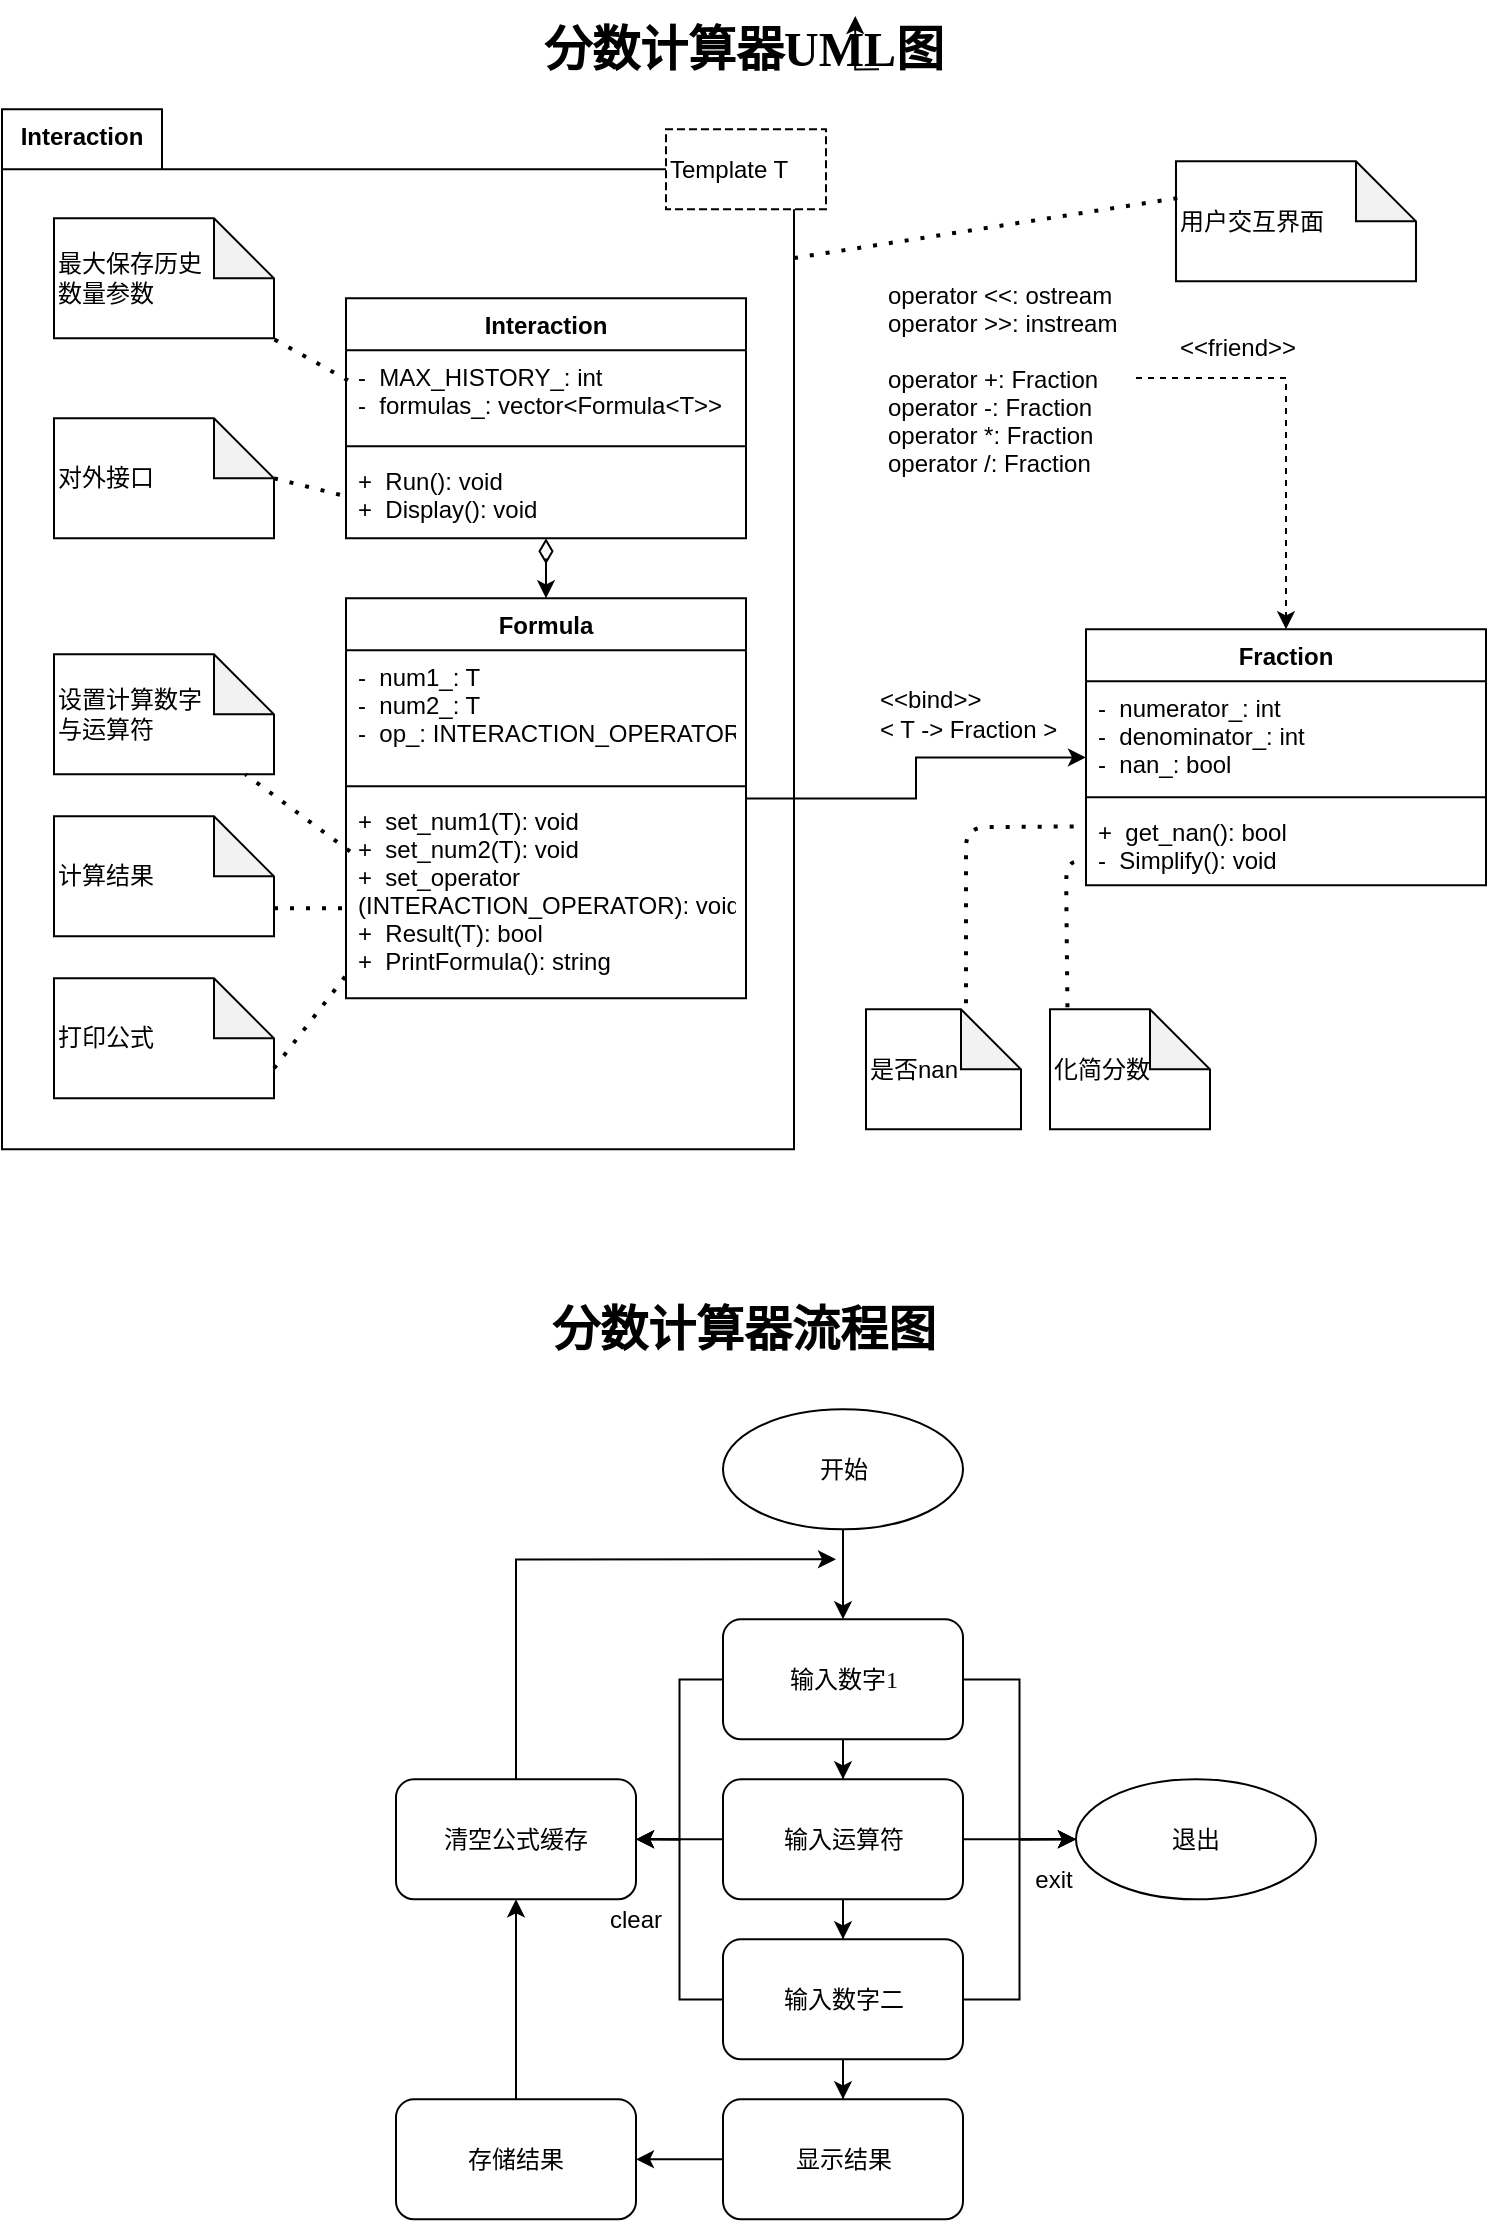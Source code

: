 <mxfile version="13.9.9" type="device"><diagram id="C5RBs43oDa-KdzZeNtuy" name="Page-1"><mxGraphModel dx="1086" dy="806" grid="1" gridSize="10" guides="1" tooltips="1" connect="1" arrows="1" fold="1" page="1" pageScale="1" pageWidth="827" pageHeight="1169" math="0" shadow="0"><root><mxCell id="WIyWlLk6GJQsqaUBKTNV-0"/><mxCell id="WIyWlLk6GJQsqaUBKTNV-1" parent="WIyWlLk6GJQsqaUBKTNV-0"/><mxCell id="JQp22MfI6hM6S1_zl1H_-13" value="" style="shape=folder;fontStyle=1;tabWidth=80;tabHeight=30;tabPosition=left;html=1;boundedLbl=1;" parent="WIyWlLk6GJQsqaUBKTNV-1" vertex="1"><mxGeometry x="43" y="80.66" width="396" height="520" as="geometry"/></mxCell><mxCell id="9mrQIpvxx9Eo5D9K7sPG-9" style="edgeStyle=orthogonalEdgeStyle;rounded=0;orthogonalLoop=1;jettySize=auto;html=1;startArrow=diamondThin;startFill=0;startSize=10;endSize=6;" parent="WIyWlLk6GJQsqaUBKTNV-1" source="9mrQIpvxx9Eo5D9K7sPG-0" target="9mrQIpvxx9Eo5D9K7sPG-4" edge="1"><mxGeometry relative="1" as="geometry"/></mxCell><mxCell id="9mrQIpvxx9Eo5D9K7sPG-0" value="Interaction" style="swimlane;fontStyle=1;align=center;verticalAlign=top;childLayout=stackLayout;horizontal=1;startSize=26;horizontalStack=0;resizeParent=1;resizeParentMax=0;resizeLast=0;collapsible=1;marginBottom=0;" parent="WIyWlLk6GJQsqaUBKTNV-1" vertex="1"><mxGeometry x="215" y="175.16" width="200" height="120" as="geometry"/></mxCell><mxCell id="9mrQIpvxx9Eo5D9K7sPG-1" value="-  MAX_HISTORY_: int&#10;-  formulas_: vector&lt;Formula&lt;T&gt;&gt;" style="text;strokeColor=none;fillColor=none;align=left;verticalAlign=top;spacingLeft=4;spacingRight=4;overflow=hidden;rotatable=0;points=[[0,0.5],[1,0.5]];portConstraint=eastwest;" parent="9mrQIpvxx9Eo5D9K7sPG-0" vertex="1"><mxGeometry y="26" width="200" height="44" as="geometry"/></mxCell><mxCell id="9mrQIpvxx9Eo5D9K7sPG-2" value="" style="line;strokeWidth=1;fillColor=none;align=left;verticalAlign=middle;spacingTop=-1;spacingLeft=3;spacingRight=3;rotatable=0;labelPosition=right;points=[];portConstraint=eastwest;" parent="9mrQIpvxx9Eo5D9K7sPG-0" vertex="1"><mxGeometry y="70" width="200" height="8" as="geometry"/></mxCell><mxCell id="9mrQIpvxx9Eo5D9K7sPG-3" value="+  Run(): void&#10;+  Display(): void" style="text;strokeColor=none;fillColor=none;align=left;verticalAlign=top;spacingLeft=4;spacingRight=4;overflow=hidden;rotatable=0;points=[[0,0.5],[1,0.5]];portConstraint=eastwest;" parent="9mrQIpvxx9Eo5D9K7sPG-0" vertex="1"><mxGeometry y="78" width="200" height="42" as="geometry"/></mxCell><mxCell id="9mrQIpvxx9Eo5D9K7sPG-4" value="Formula" style="swimlane;fontStyle=1;align=center;verticalAlign=top;childLayout=stackLayout;horizontal=1;startSize=26;horizontalStack=0;resizeParent=1;resizeParentMax=0;resizeLast=0;collapsible=1;marginBottom=0;" parent="WIyWlLk6GJQsqaUBKTNV-1" vertex="1"><mxGeometry x="215" y="325.16" width="200" height="200" as="geometry"/></mxCell><mxCell id="9mrQIpvxx9Eo5D9K7sPG-5" value="-  num1_: T&#10;-  num2_: T&#10;-  op_: INTERACTION_OPERATOR" style="text;strokeColor=none;fillColor=none;align=left;verticalAlign=top;spacingLeft=4;spacingRight=4;overflow=hidden;rotatable=0;points=[[0,0.5],[1,0.5]];portConstraint=eastwest;" parent="9mrQIpvxx9Eo5D9K7sPG-4" vertex="1"><mxGeometry y="26" width="200" height="64" as="geometry"/></mxCell><mxCell id="9mrQIpvxx9Eo5D9K7sPG-6" value="" style="line;strokeWidth=1;fillColor=none;align=left;verticalAlign=middle;spacingTop=-1;spacingLeft=3;spacingRight=3;rotatable=0;labelPosition=right;points=[];portConstraint=eastwest;" parent="9mrQIpvxx9Eo5D9K7sPG-4" vertex="1"><mxGeometry y="90" width="200" height="8" as="geometry"/></mxCell><mxCell id="9mrQIpvxx9Eo5D9K7sPG-7" value="+  set_num1(T): void&#10;+  set_num2(T): void&#10;+  set_operator&#10;(INTERACTION_OPERATOR): void&#10;+  Result(T): bool&#10;+  PrintFormula(): string" style="text;strokeColor=none;fillColor=none;align=left;verticalAlign=top;spacingLeft=4;spacingRight=4;overflow=hidden;rotatable=0;points=[[0,0.5],[1,0.5]];portConstraint=eastwest;" parent="9mrQIpvxx9Eo5D9K7sPG-4" vertex="1"><mxGeometry y="98" width="200" height="102" as="geometry"/></mxCell><mxCell id="9mrQIpvxx9Eo5D9K7sPG-10" value="Fraction" style="swimlane;fontStyle=1;align=center;verticalAlign=top;childLayout=stackLayout;horizontal=1;startSize=26;horizontalStack=0;resizeParent=1;resizeParentMax=0;resizeLast=0;collapsible=1;marginBottom=0;" parent="WIyWlLk6GJQsqaUBKTNV-1" vertex="1"><mxGeometry x="585" y="340.66" width="200" height="128" as="geometry"/></mxCell><mxCell id="9mrQIpvxx9Eo5D9K7sPG-11" value="-  numerator_: int&#10;-  denominator_: int&#10;-  nan_: bool" style="text;strokeColor=none;fillColor=none;align=left;verticalAlign=top;spacingLeft=4;spacingRight=4;overflow=hidden;rotatable=0;points=[[0,0.5],[1,0.5]];portConstraint=eastwest;" parent="9mrQIpvxx9Eo5D9K7sPG-10" vertex="1"><mxGeometry y="26" width="200" height="54" as="geometry"/></mxCell><mxCell id="9mrQIpvxx9Eo5D9K7sPG-12" value="" style="line;strokeWidth=1;fillColor=none;align=left;verticalAlign=middle;spacingTop=-1;spacingLeft=3;spacingRight=3;rotatable=0;labelPosition=right;points=[];portConstraint=eastwest;" parent="9mrQIpvxx9Eo5D9K7sPG-10" vertex="1"><mxGeometry y="80" width="200" height="8" as="geometry"/></mxCell><mxCell id="9mrQIpvxx9Eo5D9K7sPG-13" value="+  get_nan(): bool&#10;-  Simplify(): void" style="text;strokeColor=none;fillColor=none;align=left;verticalAlign=top;spacingLeft=4;spacingRight=4;overflow=hidden;rotatable=0;points=[[0,0.5],[1,0.5]];portConstraint=eastwest;" parent="9mrQIpvxx9Eo5D9K7sPG-10" vertex="1"><mxGeometry y="88" width="200" height="40" as="geometry"/></mxCell><mxCell id="9mrQIpvxx9Eo5D9K7sPG-14" style="edgeStyle=orthogonalEdgeStyle;rounded=0;orthogonalLoop=1;jettySize=auto;html=1;startArrow=none;startFill=0;startSize=10;endSize=6;" parent="WIyWlLk6GJQsqaUBKTNV-1" source="9mrQIpvxx9Eo5D9K7sPG-4" target="9mrQIpvxx9Eo5D9K7sPG-10" edge="1"><mxGeometry relative="1" as="geometry"><mxPoint x="445" y="378.26" as="sourcePoint"/></mxGeometry></mxCell><mxCell id="9mrQIpvxx9Eo5D9K7sPG-15" value="对外接口" style="shape=note;whiteSpace=wrap;html=1;backgroundOutline=1;darkOpacity=0.05;align=left;" parent="WIyWlLk6GJQsqaUBKTNV-1" vertex="1"><mxGeometry x="69" y="235.16" width="110" height="60" as="geometry"/></mxCell><mxCell id="9mrQIpvxx9Eo5D9K7sPG-17" value="" style="endArrow=none;dashed=1;html=1;dashPattern=1 3;strokeWidth=2;entryX=0;entryY=0.5;entryDx=0;entryDy=0;exitX=0;exitY=0;exitDx=110;exitDy=30;exitPerimeter=0;" parent="WIyWlLk6GJQsqaUBKTNV-1" source="9mrQIpvxx9Eo5D9K7sPG-15" target="9mrQIpvxx9Eo5D9K7sPG-3" edge="1"><mxGeometry width="50" height="50" relative="1" as="geometry"><mxPoint x="211" y="405.16" as="sourcePoint"/><mxPoint x="201" y="245.16" as="targetPoint"/></mxGeometry></mxCell><mxCell id="9mrQIpvxx9Eo5D9K7sPG-18" value="最大保存历史&lt;br&gt;数量参数" style="shape=note;whiteSpace=wrap;html=1;backgroundOutline=1;darkOpacity=0.05;align=left;" parent="WIyWlLk6GJQsqaUBKTNV-1" vertex="1"><mxGeometry x="69" y="135.16" width="110" height="60" as="geometry"/></mxCell><mxCell id="9mrQIpvxx9Eo5D9K7sPG-20" value="" style="endArrow=none;dashed=1;html=1;dashPattern=1 3;strokeWidth=2;exitX=0.005;exitY=0.341;exitDx=0;exitDy=0;exitPerimeter=0;" parent="WIyWlLk6GJQsqaUBKTNV-1" source="9mrQIpvxx9Eo5D9K7sPG-1" target="9mrQIpvxx9Eo5D9K7sPG-18" edge="1"><mxGeometry width="50" height="50" relative="1" as="geometry"><mxPoint x="211" y="405.16" as="sourcePoint"/><mxPoint x="261" y="355.16" as="targetPoint"/></mxGeometry></mxCell><mxCell id="9mrQIpvxx9Eo5D9K7sPG-22" value="设置计算数字&lt;br&gt;与运算符" style="shape=note;whiteSpace=wrap;html=1;backgroundOutline=1;darkOpacity=0.05;align=left;" parent="WIyWlLk6GJQsqaUBKTNV-1" vertex="1"><mxGeometry x="69" y="353.16" width="110" height="60" as="geometry"/></mxCell><mxCell id="9mrQIpvxx9Eo5D9K7sPG-23" value="" style="endArrow=none;dashed=1;html=1;dashPattern=1 3;strokeWidth=2;exitX=0.01;exitY=0.28;exitDx=0;exitDy=0;exitPerimeter=0;" parent="WIyWlLk6GJQsqaUBKTNV-1" source="9mrQIpvxx9Eo5D9K7sPG-7" target="9mrQIpvxx9Eo5D9K7sPG-22" edge="1"><mxGeometry width="50" height="50" relative="1" as="geometry"><mxPoint x="351" y="405.16" as="sourcePoint"/><mxPoint x="401" y="355.16" as="targetPoint"/></mxGeometry></mxCell><mxCell id="9mrQIpvxx9Eo5D9K7sPG-24" value="是否nan" style="shape=note;whiteSpace=wrap;html=1;backgroundOutline=1;darkOpacity=0.05;align=left;" parent="WIyWlLk6GJQsqaUBKTNV-1" vertex="1"><mxGeometry x="475" y="530.66" width="77.5" height="60" as="geometry"/></mxCell><mxCell id="9mrQIpvxx9Eo5D9K7sPG-25" value="" style="endArrow=none;dashed=1;html=1;dashPattern=1 3;strokeWidth=2;entryX=0;entryY=0.262;entryDx=0;entryDy=0;entryPerimeter=0;" parent="WIyWlLk6GJQsqaUBKTNV-1" target="9mrQIpvxx9Eo5D9K7sPG-13" edge="1"><mxGeometry width="50" height="50" relative="1" as="geometry"><mxPoint x="525" y="527.66" as="sourcePoint"/><mxPoint x="767" y="400.66" as="targetPoint"/><Array as="points"><mxPoint x="525" y="439.66"/></Array></mxGeometry></mxCell><mxCell id="9mrQIpvxx9Eo5D9K7sPG-28" value="&lt;span&gt;&lt;font style=&quot;font-size: 24px&quot;&gt;分数计算器UML图&lt;/font&gt;&lt;/span&gt;" style="text;html=1;strokeColor=none;fillColor=none;align=center;verticalAlign=middle;whiteSpace=wrap;rounded=0;fontStyle=1;labelBackgroundColor=none;labelBorderColor=none;fontFamily=Times New Roman;" parent="WIyWlLk6GJQsqaUBKTNV-1" vertex="1"><mxGeometry x="279" y="40.66" width="270" height="20" as="geometry"/></mxCell><mxCell id="9mrQIpvxx9Eo5D9K7sPG-40" style="edgeStyle=orthogonalEdgeStyle;rounded=0;orthogonalLoop=1;jettySize=auto;html=1;entryX=0.5;entryY=0;entryDx=0;entryDy=0;startArrow=none;startFill=0;startSize=10;endSize=6;fontFamily=Times New Roman;" parent="WIyWlLk6GJQsqaUBKTNV-1" source="9mrQIpvxx9Eo5D9K7sPG-30" target="9mrQIpvxx9Eo5D9K7sPG-32" edge="1"><mxGeometry relative="1" as="geometry"/></mxCell><mxCell id="9mrQIpvxx9Eo5D9K7sPG-30" value="开始" style="ellipse;whiteSpace=wrap;html=1;labelBackgroundColor=none;fontFamily=Times New Roman;" parent="WIyWlLk6GJQsqaUBKTNV-1" vertex="1"><mxGeometry x="403.5" y="730.66" width="120" height="60" as="geometry"/></mxCell><mxCell id="9mrQIpvxx9Eo5D9K7sPG-37" style="edgeStyle=orthogonalEdgeStyle;rounded=0;orthogonalLoop=1;jettySize=auto;html=1;entryX=0.5;entryY=0;entryDx=0;entryDy=0;startArrow=none;startFill=0;startSize=10;endSize=6;fontFamily=Times New Roman;" parent="WIyWlLk6GJQsqaUBKTNV-1" source="9mrQIpvxx9Eo5D9K7sPG-32" target="9mrQIpvxx9Eo5D9K7sPG-33" edge="1"><mxGeometry relative="1" as="geometry"/></mxCell><mxCell id="JQp22MfI6hM6S1_zl1H_-33" style="edgeStyle=orthogonalEdgeStyle;rounded=0;orthogonalLoop=1;jettySize=auto;html=1;entryX=1;entryY=0.5;entryDx=0;entryDy=0;startArrow=none;startFill=0;" parent="WIyWlLk6GJQsqaUBKTNV-1" source="9mrQIpvxx9Eo5D9K7sPG-32" target="JQp22MfI6hM6S1_zl1H_-29" edge="1"><mxGeometry relative="1" as="geometry"/></mxCell><mxCell id="JQp22MfI6hM6S1_zl1H_-36" style="edgeStyle=orthogonalEdgeStyle;rounded=0;orthogonalLoop=1;jettySize=auto;html=1;entryX=0;entryY=0.5;entryDx=0;entryDy=0;startArrow=none;startFill=0;" parent="WIyWlLk6GJQsqaUBKTNV-1" source="9mrQIpvxx9Eo5D9K7sPG-32" target="9mrQIpvxx9Eo5D9K7sPG-35" edge="1"><mxGeometry relative="1" as="geometry"/></mxCell><mxCell id="9mrQIpvxx9Eo5D9K7sPG-32" value="输入数字1" style="rounded=1;whiteSpace=wrap;html=1;labelBackgroundColor=none;fontFamily=Times New Roman;" parent="WIyWlLk6GJQsqaUBKTNV-1" vertex="1"><mxGeometry x="403.5" y="835.66" width="120" height="60" as="geometry"/></mxCell><mxCell id="9mrQIpvxx9Eo5D9K7sPG-42" style="edgeStyle=orthogonalEdgeStyle;rounded=0;orthogonalLoop=1;jettySize=auto;html=1;startArrow=none;startFill=0;startSize=10;endSize=6;fontFamily=Times New Roman;" parent="WIyWlLk6GJQsqaUBKTNV-1" source="9mrQIpvxx9Eo5D9K7sPG-33" target="9mrQIpvxx9Eo5D9K7sPG-41" edge="1"><mxGeometry relative="1" as="geometry"/></mxCell><mxCell id="JQp22MfI6hM6S1_zl1H_-34" value="" style="edgeStyle=orthogonalEdgeStyle;rounded=0;orthogonalLoop=1;jettySize=auto;html=1;startArrow=none;startFill=0;" parent="WIyWlLk6GJQsqaUBKTNV-1" source="9mrQIpvxx9Eo5D9K7sPG-33" target="JQp22MfI6hM6S1_zl1H_-29" edge="1"><mxGeometry relative="1" as="geometry"/></mxCell><mxCell id="JQp22MfI6hM6S1_zl1H_-37" value="" style="edgeStyle=orthogonalEdgeStyle;rounded=0;orthogonalLoop=1;jettySize=auto;html=1;startArrow=none;startFill=0;" parent="WIyWlLk6GJQsqaUBKTNV-1" source="9mrQIpvxx9Eo5D9K7sPG-33" target="9mrQIpvxx9Eo5D9K7sPG-35" edge="1"><mxGeometry relative="1" as="geometry"/></mxCell><mxCell id="9mrQIpvxx9Eo5D9K7sPG-33" value="输入运算符" style="rounded=1;whiteSpace=wrap;html=1;labelBackgroundColor=none;fontFamily=Times New Roman;" parent="WIyWlLk6GJQsqaUBKTNV-1" vertex="1"><mxGeometry x="403.5" y="915.66" width="120" height="60" as="geometry"/></mxCell><mxCell id="9mrQIpvxx9Eo5D9K7sPG-35" value="退出" style="ellipse;whiteSpace=wrap;html=1;labelBackgroundColor=none;fontFamily=Times New Roman;" parent="WIyWlLk6GJQsqaUBKTNV-1" vertex="1"><mxGeometry x="580" y="915.66" width="120" height="60" as="geometry"/></mxCell><mxCell id="JQp22MfI6hM6S1_zl1H_-27" value="" style="edgeStyle=orthogonalEdgeStyle;rounded=0;orthogonalLoop=1;jettySize=auto;html=1;startArrow=none;startFill=0;" parent="WIyWlLk6GJQsqaUBKTNV-1" source="9mrQIpvxx9Eo5D9K7sPG-41" target="JQp22MfI6hM6S1_zl1H_-25" edge="1"><mxGeometry relative="1" as="geometry"/></mxCell><mxCell id="JQp22MfI6hM6S1_zl1H_-35" style="edgeStyle=orthogonalEdgeStyle;rounded=0;orthogonalLoop=1;jettySize=auto;html=1;entryX=1;entryY=0.5;entryDx=0;entryDy=0;startArrow=none;startFill=0;" parent="WIyWlLk6GJQsqaUBKTNV-1" source="9mrQIpvxx9Eo5D9K7sPG-41" target="JQp22MfI6hM6S1_zl1H_-29" edge="1"><mxGeometry relative="1" as="geometry"/></mxCell><mxCell id="JQp22MfI6hM6S1_zl1H_-39" style="edgeStyle=orthogonalEdgeStyle;rounded=0;orthogonalLoop=1;jettySize=auto;html=1;entryX=0;entryY=0.5;entryDx=0;entryDy=0;startArrow=none;startFill=0;" parent="WIyWlLk6GJQsqaUBKTNV-1" source="9mrQIpvxx9Eo5D9K7sPG-41" target="9mrQIpvxx9Eo5D9K7sPG-35" edge="1"><mxGeometry relative="1" as="geometry"/></mxCell><mxCell id="9mrQIpvxx9Eo5D9K7sPG-41" value="输入数字二" style="rounded=1;whiteSpace=wrap;html=1;labelBackgroundColor=none;fontFamily=Times New Roman;" parent="WIyWlLk6GJQsqaUBKTNV-1" vertex="1"><mxGeometry x="403.5" y="995.66" width="120" height="60" as="geometry"/></mxCell><mxCell id="9mrQIpvxx9Eo5D9K7sPG-51" value="&lt;span&gt;&lt;font style=&quot;font-size: 24px&quot;&gt;分数计算器流程图&lt;/font&gt;&lt;/span&gt;" style="text;html=1;strokeColor=none;fillColor=none;align=center;verticalAlign=middle;whiteSpace=wrap;rounded=0;fontStyle=1;labelBackgroundColor=none;labelBorderColor=none;fontFamily=Times New Roman;" parent="WIyWlLk6GJQsqaUBKTNV-1" vertex="1"><mxGeometry x="279" y="680.66" width="270" height="20" as="geometry"/></mxCell><mxCell id="JQp22MfI6hM6S1_zl1H_-6" value="化简分数" style="shape=note;whiteSpace=wrap;html=1;backgroundOutline=1;darkOpacity=0.05;align=left;" parent="WIyWlLk6GJQsqaUBKTNV-1" vertex="1"><mxGeometry x="567" y="530.66" width="80" height="60" as="geometry"/></mxCell><mxCell id="JQp22MfI6hM6S1_zl1H_-7" value="" style="endArrow=none;dashed=1;html=1;dashPattern=1 3;strokeWidth=2;entryX=-0.005;entryY=0.69;entryDx=0;entryDy=0;entryPerimeter=0;exitX=0.109;exitY=-0.017;exitDx=0;exitDy=0;exitPerimeter=0;" parent="WIyWlLk6GJQsqaUBKTNV-1" source="JQp22MfI6hM6S1_zl1H_-6" target="9mrQIpvxx9Eo5D9K7sPG-13" edge="1"><mxGeometry width="50" height="50" relative="1" as="geometry"><mxPoint x="525" y="490.66" as="sourcePoint"/><mxPoint x="575" y="440.66" as="targetPoint"/><Array as="points"><mxPoint x="575" y="457.66"/></Array></mxGeometry></mxCell><mxCell id="JQp22MfI6hM6S1_zl1H_-8" value="计算结果" style="shape=note;whiteSpace=wrap;html=1;backgroundOutline=1;darkOpacity=0.05;align=left;" parent="WIyWlLk6GJQsqaUBKTNV-1" vertex="1"><mxGeometry x="69" y="434.16" width="110" height="60" as="geometry"/></mxCell><mxCell id="JQp22MfI6hM6S1_zl1H_-9" value="打印公式" style="shape=note;whiteSpace=wrap;html=1;backgroundOutline=1;darkOpacity=0.05;align=left;" parent="WIyWlLk6GJQsqaUBKTNV-1" vertex="1"><mxGeometry x="69" y="515.16" width="110" height="60" as="geometry"/></mxCell><mxCell id="JQp22MfI6hM6S1_zl1H_-10" value="" style="endArrow=none;dashed=1;html=1;dashPattern=1 3;strokeWidth=2;" parent="WIyWlLk6GJQsqaUBKTNV-1" edge="1"><mxGeometry width="50" height="50" relative="1" as="geometry"><mxPoint x="179" y="480.16" as="sourcePoint"/><mxPoint x="217" y="480.16" as="targetPoint"/></mxGeometry></mxCell><mxCell id="JQp22MfI6hM6S1_zl1H_-11" value="" style="endArrow=none;dashed=1;html=1;dashPattern=1 3;strokeWidth=2;entryX=0.01;entryY=0.863;entryDx=0;entryDy=0;entryPerimeter=0;exitX=0;exitY=0;exitDx=110;exitDy=45;exitPerimeter=0;" parent="WIyWlLk6GJQsqaUBKTNV-1" source="JQp22MfI6hM6S1_zl1H_-9" target="9mrQIpvxx9Eo5D9K7sPG-7" edge="1"><mxGeometry width="50" height="50" relative="1" as="geometry"><mxPoint x="209" y="315.16" as="sourcePoint"/><mxPoint x="259" y="265.16" as="targetPoint"/></mxGeometry></mxCell><mxCell id="JQp22MfI6hM6S1_zl1H_-14" value="Template T" style="shape=partialRectangle;html=1;top=1;align=left;dashed=1;" parent="WIyWlLk6GJQsqaUBKTNV-1" vertex="1"><mxGeometry x="375" y="90.66" width="80" height="40" as="geometry"/></mxCell><mxCell id="JQp22MfI6hM6S1_zl1H_-16" value="&amp;lt;&amp;lt;bind&amp;gt;&amp;gt;&lt;br&gt;&amp;lt; T -&amp;gt; Fraction &amp;gt;" style="text;html=1;strokeColor=none;fillColor=none;align=left;verticalAlign=middle;whiteSpace=wrap;rounded=0;" parent="WIyWlLk6GJQsqaUBKTNV-1" vertex="1"><mxGeometry x="480" y="373.16" width="100" height="20" as="geometry"/></mxCell><mxCell id="JQp22MfI6hM6S1_zl1H_-19" value="Interaction" style="text;align=center;fontStyle=1;verticalAlign=middle;spacingLeft=3;spacingRight=3;strokeColor=none;rotatable=0;points=[[0,0.5],[1,0.5]];portConstraint=eastwest;" parent="WIyWlLk6GJQsqaUBKTNV-1" vertex="1"><mxGeometry x="43" y="80.66" width="80" height="26" as="geometry"/></mxCell><mxCell id="27L2r3fKYH_EvgLm7r2o-0" style="edgeStyle=orthogonalEdgeStyle;rounded=0;orthogonalLoop=1;jettySize=auto;html=1;dashed=1;" parent="WIyWlLk6GJQsqaUBKTNV-1" source="JQp22MfI6hM6S1_zl1H_-21" target="9mrQIpvxx9Eo5D9K7sPG-10" edge="1"><mxGeometry relative="1" as="geometry"><Array as="points"><mxPoint x="685" y="215"/></Array></mxGeometry></mxCell><mxCell id="JQp22MfI6hM6S1_zl1H_-21" value="operator &lt;&lt;: ostream&#10;operator &gt;&gt;: instream&#10;&#10;operator +: Fraction&#10;operator -: Fraction&#10;operator *: Fraction&#10;operator /: Fraction" style="text;strokeColor=none;fillColor=none;align=left;verticalAlign=top;spacingLeft=4;spacingRight=4;overflow=hidden;rotatable=0;points=[[0,0.5],[1,0.5]];portConstraint=eastwest;" parent="WIyWlLk6GJQsqaUBKTNV-1" vertex="1"><mxGeometry x="480" y="160" width="130" height="110" as="geometry"/></mxCell><mxCell id="JQp22MfI6hM6S1_zl1H_-24" value="&amp;lt;&amp;lt;friend&amp;gt;&amp;gt;" style="text;html=1;strokeColor=none;fillColor=none;align=left;verticalAlign=middle;whiteSpace=wrap;rounded=0;" parent="WIyWlLk6GJQsqaUBKTNV-1" vertex="1"><mxGeometry x="630" y="190.0" width="100" height="20" as="geometry"/></mxCell><mxCell id="JQp22MfI6hM6S1_zl1H_-28" value="" style="edgeStyle=orthogonalEdgeStyle;rounded=0;orthogonalLoop=1;jettySize=auto;html=1;startArrow=none;startFill=0;" parent="WIyWlLk6GJQsqaUBKTNV-1" source="JQp22MfI6hM6S1_zl1H_-25" target="JQp22MfI6hM6S1_zl1H_-26" edge="1"><mxGeometry relative="1" as="geometry"/></mxCell><mxCell id="JQp22MfI6hM6S1_zl1H_-25" value="显示结果" style="rounded=1;whiteSpace=wrap;html=1;labelBackgroundColor=none;fontFamily=Times New Roman;" parent="WIyWlLk6GJQsqaUBKTNV-1" vertex="1"><mxGeometry x="403.5" y="1075.66" width="120" height="60" as="geometry"/></mxCell><mxCell id="JQp22MfI6hM6S1_zl1H_-30" value="" style="edgeStyle=orthogonalEdgeStyle;rounded=0;orthogonalLoop=1;jettySize=auto;html=1;startArrow=none;startFill=0;" parent="WIyWlLk6GJQsqaUBKTNV-1" source="JQp22MfI6hM6S1_zl1H_-26" target="JQp22MfI6hM6S1_zl1H_-29" edge="1"><mxGeometry relative="1" as="geometry"/></mxCell><mxCell id="JQp22MfI6hM6S1_zl1H_-26" value="存储结果" style="rounded=1;whiteSpace=wrap;html=1;labelBackgroundColor=none;fontFamily=Times New Roman;" parent="WIyWlLk6GJQsqaUBKTNV-1" vertex="1"><mxGeometry x="240" y="1075.66" width="120" height="60" as="geometry"/></mxCell><mxCell id="JQp22MfI6hM6S1_zl1H_-32" style="edgeStyle=orthogonalEdgeStyle;rounded=0;orthogonalLoop=1;jettySize=auto;html=1;startArrow=none;startFill=0;" parent="WIyWlLk6GJQsqaUBKTNV-1" source="JQp22MfI6hM6S1_zl1H_-29" edge="1"><mxGeometry relative="1" as="geometry"><mxPoint x="460" y="805.66" as="targetPoint"/><Array as="points"><mxPoint x="300" y="805.66"/></Array></mxGeometry></mxCell><mxCell id="JQp22MfI6hM6S1_zl1H_-29" value="清空公式缓存" style="rounded=1;whiteSpace=wrap;html=1;labelBackgroundColor=none;fontFamily=Times New Roman;" parent="WIyWlLk6GJQsqaUBKTNV-1" vertex="1"><mxGeometry x="240" y="915.66" width="120" height="60" as="geometry"/></mxCell><mxCell id="JQp22MfI6hM6S1_zl1H_-41" value="clear" style="text;html=1;strokeColor=none;fillColor=none;align=center;verticalAlign=middle;whiteSpace=wrap;rounded=0;" parent="WIyWlLk6GJQsqaUBKTNV-1" vertex="1"><mxGeometry x="340" y="975.66" width="40" height="20" as="geometry"/></mxCell><mxCell id="JQp22MfI6hM6S1_zl1H_-42" value="exit" style="text;html=1;strokeColor=none;fillColor=none;align=center;verticalAlign=middle;whiteSpace=wrap;rounded=0;" parent="WIyWlLk6GJQsqaUBKTNV-1" vertex="1"><mxGeometry x="549" y="955.66" width="40" height="20" as="geometry"/></mxCell><mxCell id="JQp22MfI6hM6S1_zl1H_-43" style="edgeStyle=orthogonalEdgeStyle;rounded=0;orthogonalLoop=1;jettySize=auto;html=1;exitX=0.75;exitY=1;exitDx=0;exitDy=0;entryX=0.706;entryY=-0.333;entryDx=0;entryDy=0;entryPerimeter=0;startArrow=none;startFill=0;" parent="WIyWlLk6GJQsqaUBKTNV-1" source="9mrQIpvxx9Eo5D9K7sPG-28" target="9mrQIpvxx9Eo5D9K7sPG-28" edge="1"><mxGeometry relative="1" as="geometry"/></mxCell><mxCell id="zMVwTTjinpZceI_ok4pZ-0" value="用户交互界面" style="shape=note;whiteSpace=wrap;html=1;backgroundOutline=1;darkOpacity=0.05;align=left;" vertex="1" parent="WIyWlLk6GJQsqaUBKTNV-1"><mxGeometry x="630" y="106.66" width="120" height="60" as="geometry"/></mxCell><mxCell id="zMVwTTjinpZceI_ok4pZ-1" value="" style="endArrow=none;dashed=1;html=1;dashPattern=1 3;strokeWidth=2;exitX=1;exitY=0.143;exitDx=0;exitDy=0;exitPerimeter=0;entryX=0.008;entryY=0.306;entryDx=0;entryDy=0;entryPerimeter=0;" edge="1" parent="WIyWlLk6GJQsqaUBKTNV-1" source="JQp22MfI6hM6S1_zl1H_-13" target="zMVwTTjinpZceI_ok4pZ-0"><mxGeometry width="50" height="50" relative="1" as="geometry"><mxPoint x="390" y="440" as="sourcePoint"/><mxPoint x="440" y="390" as="targetPoint"/></mxGeometry></mxCell></root></mxGraphModel></diagram></mxfile>